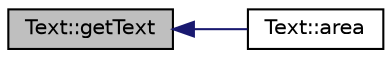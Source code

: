 digraph "Text::getText"
{
  edge [fontname="Helvetica",fontsize="10",labelfontname="Helvetica",labelfontsize="10"];
  node [fontname="Helvetica",fontsize="10",shape=record];
  rankdir="LR";
  Node1 [label="Text::getText",height=0.2,width=0.4,color="black", fillcolor="grey75", style="filled", fontcolor="black"];
  Node1 -> Node2 [dir="back",color="midnightblue",fontsize="10",style="solid",fontname="Helvetica"];
  Node2 [label="Text::area",height=0.2,width=0.4,color="black", fillcolor="white", style="filled",URL="$classText.html#af92da97321f77bcf52e8a9728ff03925",tooltip="returns the area of the object "];
}
